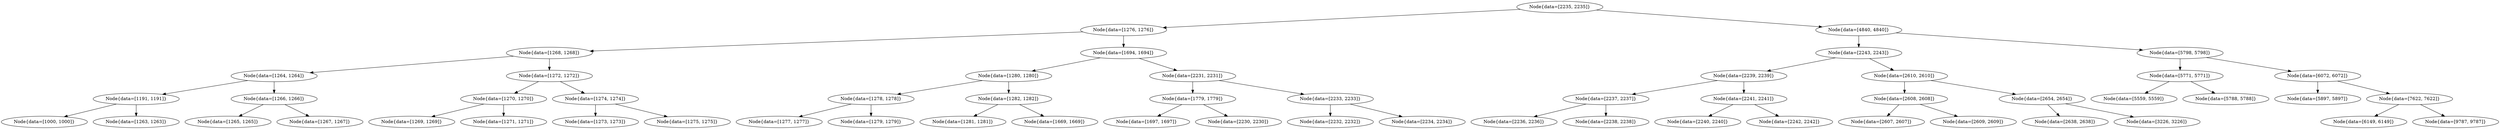 digraph G{
1642011991 [label="Node{data=[2235, 2235]}"]
1642011991 -> 535919879
535919879 [label="Node{data=[1276, 1276]}"]
535919879 -> 1862227232
1862227232 [label="Node{data=[1268, 1268]}"]
1862227232 -> 526028935
526028935 [label="Node{data=[1264, 1264]}"]
526028935 -> 108397470
108397470 [label="Node{data=[1191, 1191]}"]
108397470 -> 310075154
310075154 [label="Node{data=[1000, 1000]}"]
108397470 -> 112811560
112811560 [label="Node{data=[1263, 1263]}"]
526028935 -> 1303132368
1303132368 [label="Node{data=[1266, 1266]}"]
1303132368 -> 2070980616
2070980616 [label="Node{data=[1265, 1265]}"]
1303132368 -> 859569083
859569083 [label="Node{data=[1267, 1267]}"]
1862227232 -> 2134879210
2134879210 [label="Node{data=[1272, 1272]}"]
2134879210 -> 1400469093
1400469093 [label="Node{data=[1270, 1270]}"]
1400469093 -> 758621418
758621418 [label="Node{data=[1269, 1269]}"]
1400469093 -> 1094542548
1094542548 [label="Node{data=[1271, 1271]}"]
2134879210 -> 1138747362
1138747362 [label="Node{data=[1274, 1274]}"]
1138747362 -> 1535998882
1535998882 [label="Node{data=[1273, 1273]}"]
1138747362 -> 1259177165
1259177165 [label="Node{data=[1275, 1275]}"]
535919879 -> 1631343292
1631343292 [label="Node{data=[1694, 1694]}"]
1631343292 -> 1566591374
1566591374 [label="Node{data=[1280, 1280]}"]
1566591374 -> 1837132267
1837132267 [label="Node{data=[1278, 1278]}"]
1837132267 -> 1250730874
1250730874 [label="Node{data=[1277, 1277]}"]
1837132267 -> 1235661093
1235661093 [label="Node{data=[1279, 1279]}"]
1566591374 -> 374717862
374717862 [label="Node{data=[1282, 1282]}"]
374717862 -> 2029273526
2029273526 [label="Node{data=[1281, 1281]}"]
374717862 -> 1464642209
1464642209 [label="Node{data=[1669, 1669]}"]
1631343292 -> 731846388
731846388 [label="Node{data=[2231, 2231]}"]
731846388 -> 278673068
278673068 [label="Node{data=[1779, 1779]}"]
278673068 -> 1254046968
1254046968 [label="Node{data=[1697, 1697]}"]
278673068 -> 2023005868
2023005868 [label="Node{data=[2230, 2230]}"]
731846388 -> 737091580
737091580 [label="Node{data=[2233, 2233]}"]
737091580 -> 1513583995
1513583995 [label="Node{data=[2232, 2232]}"]
737091580 -> 1767692857
1767692857 [label="Node{data=[2234, 2234]}"]
1642011991 -> 895567936
895567936 [label="Node{data=[4840, 4840]}"]
895567936 -> 1721934319
1721934319 [label="Node{data=[2243, 2243]}"]
1721934319 -> 132091117
132091117 [label="Node{data=[2239, 2239]}"]
132091117 -> 148706109
148706109 [label="Node{data=[2237, 2237]}"]
148706109 -> 935422254
935422254 [label="Node{data=[2236, 2236]}"]
148706109 -> 1151273952
1151273952 [label="Node{data=[2238, 2238]}"]
132091117 -> 1071406970
1071406970 [label="Node{data=[2241, 2241]}"]
1071406970 -> 1610151751
1610151751 [label="Node{data=[2240, 2240]}"]
1071406970 -> 1674345871
1674345871 [label="Node{data=[2242, 2242]}"]
1721934319 -> 1605417501
1605417501 [label="Node{data=[2610, 2610]}"]
1605417501 -> 46795038
46795038 [label="Node{data=[2608, 2608]}"]
46795038 -> 445682895
445682895 [label="Node{data=[2607, 2607]}"]
46795038 -> 447783447
447783447 [label="Node{data=[2609, 2609]}"]
1605417501 -> 1082819342
1082819342 [label="Node{data=[2654, 2654]}"]
1082819342 -> 316334328
316334328 [label="Node{data=[2638, 2638]}"]
1082819342 -> 217200768
217200768 [label="Node{data=[3226, 3226]}"]
895567936 -> 323846931
323846931 [label="Node{data=[5798, 5798]}"]
323846931 -> 122413191
122413191 [label="Node{data=[5771, 5771]}"]
122413191 -> 1112739254
1112739254 [label="Node{data=[5559, 5559]}"]
122413191 -> 1610091332
1610091332 [label="Node{data=[5788, 5788]}"]
323846931 -> 550657715
550657715 [label="Node{data=[6072, 6072]}"]
550657715 -> 2017844726
2017844726 [label="Node{data=[5897, 5897]}"]
550657715 -> 580997621
580997621 [label="Node{data=[7622, 7622]}"]
580997621 -> 1025297614
1025297614 [label="Node{data=[6149, 6149]}"]
580997621 -> 252262936
252262936 [label="Node{data=[9787, 9787]}"]
}